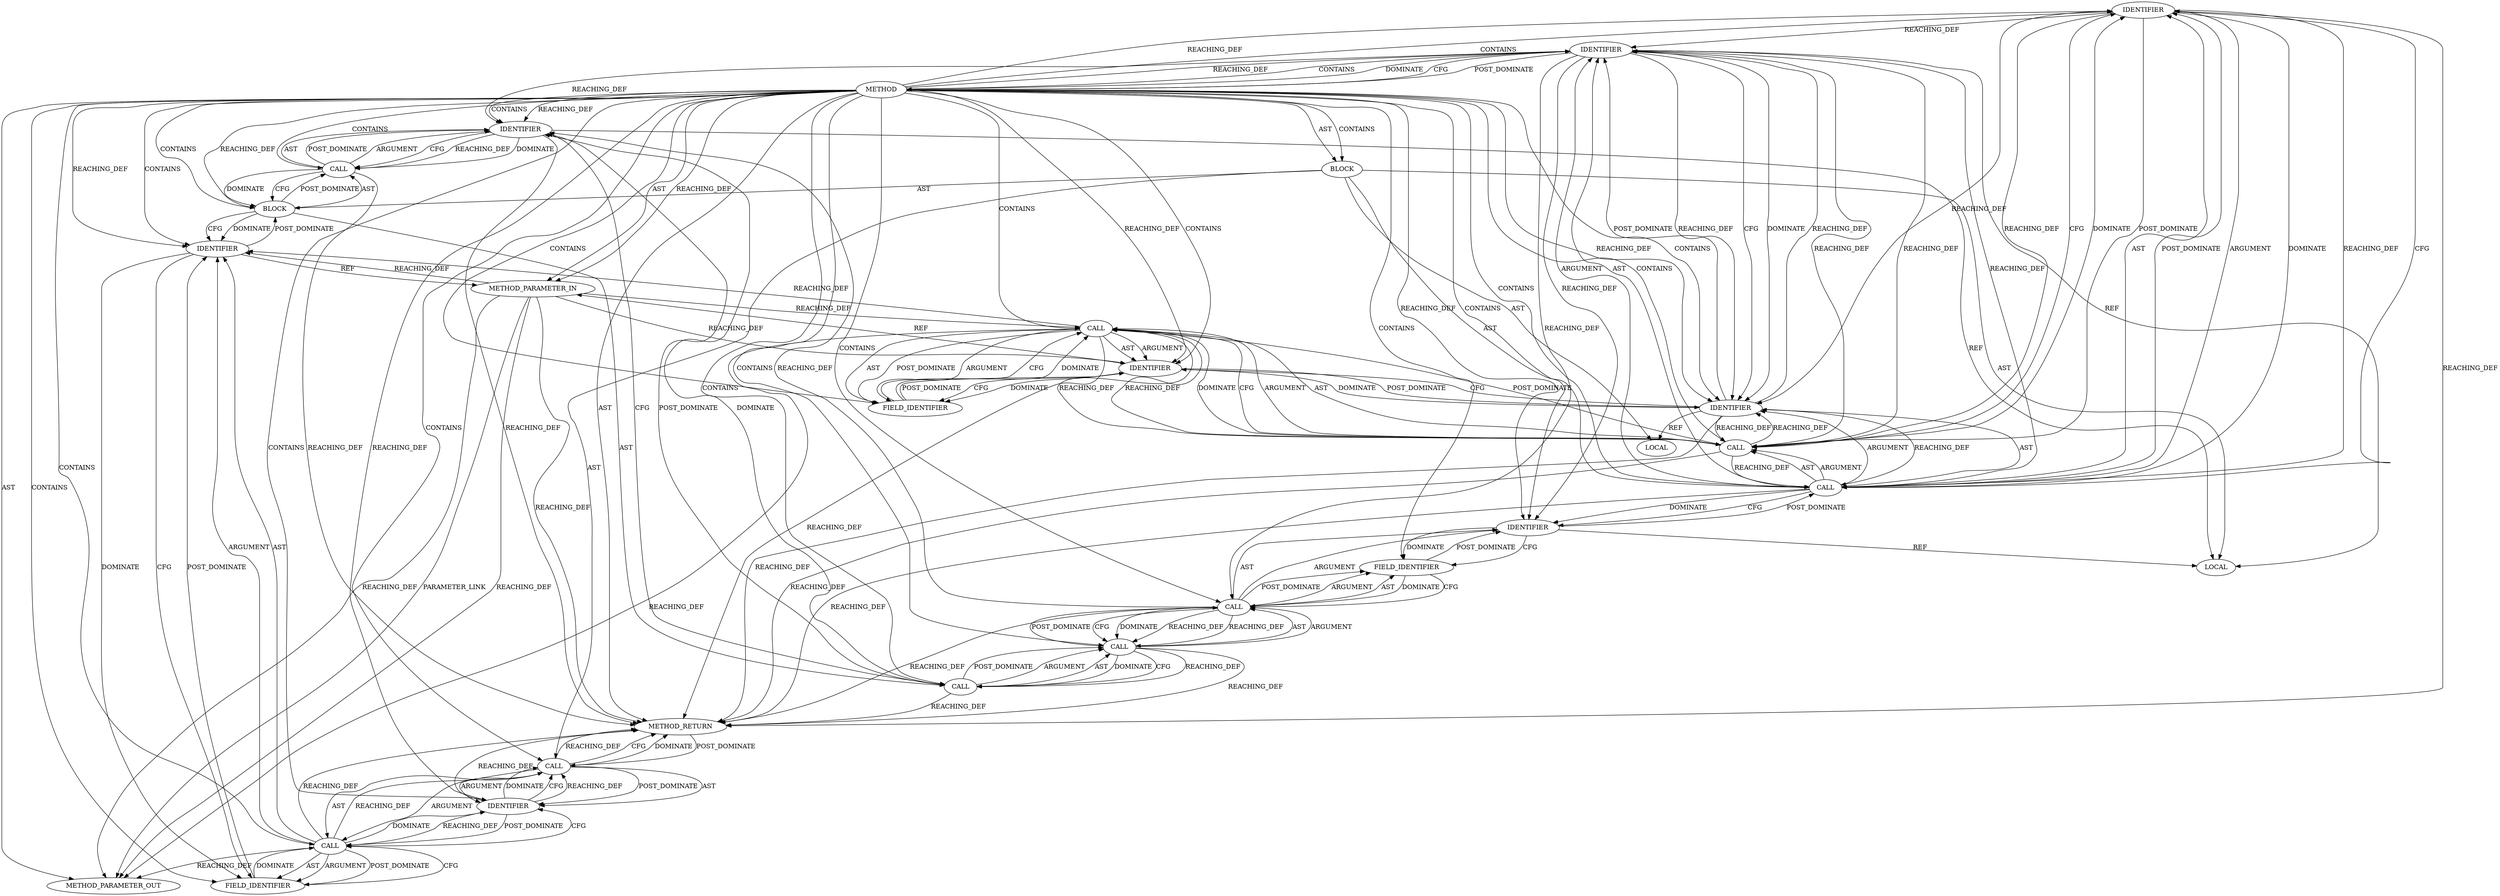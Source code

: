 digraph {
  1152 [label=IDENTIFIER ORDER=4 ARGUMENT_INDEX=4 CODE="list" COLUMN_NUMBER=67 LINE_NUMBER=151 TYPE_FULL_NAME="ANY" NAME="list"]
  1165 [label=IDENTIFIER ORDER=2 ARGUMENT_INDEX=2 CODE="NULL" COLUMN_NUMBER=33 LINE_NUMBER=156 TYPE_FULL_NAME="ANY" NAME="NULL"]
  1162 [label=CALL ORDER=1 ARGUMENT_INDEX=1 CODE="offload_ctx->retransmit_hint" COLUMN_NUMBER=2 METHOD_FULL_NAME="<operator>.indirectFieldAccess" LINE_NUMBER=156 TYPE_FULL_NAME="<empty>" DISPATCH_TYPE="STATIC_DISPATCH" SIGNATURE="" NAME="<operator>.indirectFieldAccess"]
  1160 [label=IDENTIFIER ORDER=1 ARGUMENT_INDEX=1 CODE="info" COLUMN_NUMBER=18 LINE_NUMBER=153 TYPE_FULL_NAME="tls_record_info*" NAME="info"]
  1140 [label=METHOD COLUMN_NUMBER=1 LINE_NUMBER=147 COLUMN_NUMBER_END=1 IS_EXTERNAL=false SIGNATURE="void delete_all_records (tls_offload_context_tx*)" NAME="delete_all_records" AST_PARENT_TYPE="TYPE_DECL" AST_PARENT_FULL_NAME="tls_device.c:<global>" ORDER=12 CODE="static void delete_all_records(struct tls_offload_context_tx *offload_ctx)
{
	struct tls_record_info *info, *temp;

	list_for_each_entry_safe(info, temp, &offload_ctx->records_list, list) {
		list_del(&info->list);
		destroy_record(info);
	}

	offload_ctx->retransmit_hint = NULL;
}" FULL_NAME="delete_all_records" LINE_NUMBER_END=157 FILENAME="tls_device.c"]
  1159 [label=CALL ORDER=2 ARGUMENT_INDEX=-1 CODE="destroy_record(info)" COLUMN_NUMBER=3 METHOD_FULL_NAME="destroy_record" LINE_NUMBER=153 TYPE_FULL_NAME="<empty>" DISPATCH_TYPE="STATIC_DISPATCH" SIGNATURE="" NAME="destroy_record"]
  1154 [label=CALL ORDER=1 ARGUMENT_INDEX=-1 CODE="list_del(&info->list)" COLUMN_NUMBER=3 METHOD_FULL_NAME="list_del" LINE_NUMBER=152 TYPE_FULL_NAME="<empty>" DISPATCH_TYPE="STATIC_DISPATCH" SIGNATURE="" NAME="list_del"]
  1143 [label=LOCAL ORDER=1 CODE="struct tls_record_info* info" COLUMN_NUMBER=25 LINE_NUMBER=149 TYPE_FULL_NAME="tls_record_info*" NAME="info"]
  1157 [label=IDENTIFIER ORDER=1 ARGUMENT_INDEX=1 CODE="info" COLUMN_NUMBER=13 LINE_NUMBER=152 TYPE_FULL_NAME="tls_record_info*" NAME="info"]
  1158 [label=FIELD_IDENTIFIER ORDER=2 ARGUMENT_INDEX=2 CODE="list" COLUMN_NUMBER=13 LINE_NUMBER=152 CANONICAL_NAME="list"]
  1149 [label=CALL ORDER=1 ARGUMENT_INDEX=1 CODE="offload_ctx->records_list" COLUMN_NUMBER=40 METHOD_FULL_NAME="<operator>.indirectFieldAccess" LINE_NUMBER=151 TYPE_FULL_NAME="<empty>" DISPATCH_TYPE="STATIC_DISPATCH" SIGNATURE="" NAME="<operator>.indirectFieldAccess"]
  1156 [label=CALL ORDER=1 ARGUMENT_INDEX=1 CODE="info->list" COLUMN_NUMBER=13 METHOD_FULL_NAME="<operator>.indirectFieldAccess" LINE_NUMBER=152 TYPE_FULL_NAME="<empty>" DISPATCH_TYPE="STATIC_DISPATCH" SIGNATURE="" NAME="<operator>.indirectFieldAccess"]
  1146 [label=IDENTIFIER ORDER=1 ARGUMENT_INDEX=1 CODE="info" COLUMN_NUMBER=27 LINE_NUMBER=151 TYPE_FULL_NAME="tls_record_info*" NAME="info"]
  1150 [label=IDENTIFIER ORDER=1 ARGUMENT_INDEX=1 CODE="offload_ctx" COLUMN_NUMBER=40 LINE_NUMBER=151 TYPE_FULL_NAME="tls_offload_context_tx*" NAME="offload_ctx"]
  1148 [label=CALL ORDER=3 ARGUMENT_INDEX=3 CODE="&offload_ctx->records_list" COLUMN_NUMBER=39 METHOD_FULL_NAME="<operator>.addressOf" LINE_NUMBER=151 TYPE_FULL_NAME="<empty>" DISPATCH_TYPE="STATIC_DISPATCH" SIGNATURE="" NAME="<operator>.addressOf"]
  1142 [label=BLOCK ORDER=2 ARGUMENT_INDEX=-1 CODE="{
	struct tls_record_info *info, *temp;

	list_for_each_entry_safe(info, temp, &offload_ctx->records_list, list) {
		list_del(&info->list);
		destroy_record(info);
	}

	offload_ctx->retransmit_hint = NULL;
}" COLUMN_NUMBER=1 LINE_NUMBER=148 TYPE_FULL_NAME="void"]
  1161 [label=CALL ORDER=5 ARGUMENT_INDEX=-1 CODE="offload_ctx->retransmit_hint = NULL" COLUMN_NUMBER=2 METHOD_FULL_NAME="<operator>.assignment" LINE_NUMBER=156 TYPE_FULL_NAME="<empty>" DISPATCH_TYPE="STATIC_DISPATCH" SIGNATURE="" NAME="<operator>.assignment"]
  1145 [label=CALL ORDER=3 ARGUMENT_INDEX=-1 CODE="list_for_each_entry_safe(info, temp, &offload_ctx->records_list, list)" COLUMN_NUMBER=2 METHOD_FULL_NAME="list_for_each_entry_safe" LINE_NUMBER=151 TYPE_FULL_NAME="<empty>" DISPATCH_TYPE="STATIC_DISPATCH" SIGNATURE="" NAME="list_for_each_entry_safe"]
  1144 [label=LOCAL ORDER=2 CODE="struct tls_record_info* temp" COLUMN_NUMBER=32 LINE_NUMBER=149 TYPE_FULL_NAME="tls_record_info*" NAME="temp"]
  1151 [label=FIELD_IDENTIFIER ORDER=2 ARGUMENT_INDEX=2 CODE="records_list" COLUMN_NUMBER=40 LINE_NUMBER=151 CANONICAL_NAME="records_list"]
  21286 [label=METHOD_PARAMETER_OUT ORDER=1 CODE="struct tls_offload_context_tx *offload_ctx" IS_VARIADIC=false COLUMN_NUMBER=32 LINE_NUMBER=147 TYPE_FULL_NAME="tls_offload_context_tx*" EVALUATION_STRATEGY="BY_VALUE" INDEX=1 NAME="offload_ctx"]
  1141 [label=METHOD_PARAMETER_IN ORDER=1 CODE="struct tls_offload_context_tx *offload_ctx" IS_VARIADIC=false COLUMN_NUMBER=32 LINE_NUMBER=147 TYPE_FULL_NAME="tls_offload_context_tx*" EVALUATION_STRATEGY="BY_VALUE" INDEX=1 NAME="offload_ctx"]
  1163 [label=IDENTIFIER ORDER=1 ARGUMENT_INDEX=1 CODE="offload_ctx" COLUMN_NUMBER=2 LINE_NUMBER=156 TYPE_FULL_NAME="tls_offload_context_tx*" NAME="offload_ctx"]
  1164 [label=FIELD_IDENTIFIER ORDER=2 ARGUMENT_INDEX=2 CODE="retransmit_hint" COLUMN_NUMBER=2 LINE_NUMBER=156 CANONICAL_NAME="retransmit_hint"]
  1147 [label=IDENTIFIER ORDER=2 ARGUMENT_INDEX=2 CODE="temp" COLUMN_NUMBER=33 LINE_NUMBER=151 TYPE_FULL_NAME="tls_record_info*" NAME="temp"]
  1155 [label=CALL ORDER=1 ARGUMENT_INDEX=1 CODE="&info->list" COLUMN_NUMBER=12 METHOD_FULL_NAME="<operator>.addressOf" LINE_NUMBER=152 TYPE_FULL_NAME="<empty>" DISPATCH_TYPE="STATIC_DISPATCH" SIGNATURE="" NAME="<operator>.addressOf"]
  1166 [label=METHOD_RETURN ORDER=3 CODE="RET" COLUMN_NUMBER=1 LINE_NUMBER=147 TYPE_FULL_NAME="void" EVALUATION_STRATEGY="BY_VALUE"]
  1153 [label=BLOCK ORDER=4 ARGUMENT_INDEX=4 CODE="{
		list_del(&info->list);
		destroy_record(info);
	}" COLUMN_NUMBER=73 LINE_NUMBER=151 TYPE_FULL_NAME="void"]
  1141 -> 1149 [label=REACHING_DEF VARIABLE="offload_ctx"]
  1161 -> 1162 [label=AST ]
  1156 -> 1155 [label=CFG ]
  1153 -> 1163 [label=CFG ]
  1152 -> 1148 [label=POST_DOMINATE ]
  1147 -> 1148 [label=REACHING_DEF VARIABLE="temp"]
  1146 -> 1157 [label=REACHING_DEF VARIABLE="info"]
  1145 -> 1148 [label=AST ]
  1141 -> 1163 [label=REACHING_DEF VARIABLE="offload_ctx"]
  1161 -> 1162 [label=ARGUMENT ]
  1152 -> 1145 [label=REACHING_DEF VARIABLE="list"]
  1149 -> 1148 [label=CFG ]
  1140 -> 1165 [label=CONTAINS ]
  1149 -> 21286 [label=REACHING_DEF VARIABLE="offload_ctx->records_list"]
  1149 -> 1148 [label=REACHING_DEF VARIABLE="offload_ctx->records_list"]
  1149 -> 1148 [label=REACHING_DEF VARIABLE="offload_ctx->records_list"]
  1164 -> 1163 [label=POST_DOMINATE ]
  1165 -> 1166 [label=REACHING_DEF VARIABLE="NULL"]
  1152 -> 1166 [label=REACHING_DEF VARIABLE="list"]
  1152 -> 1148 [label=REACHING_DEF VARIABLE="list"]
  1140 -> 1149 [label=CONTAINS ]
  1162 -> 1165 [label=CFG ]
  1165 -> 1162 [label=REACHING_DEF VARIABLE="NULL"]
  1145 -> 1146 [label=ARGUMENT ]
  1159 -> 1160 [label=AST ]
  1140 -> 1150 [label=REACHING_DEF VARIABLE=""]
  1147 -> 1150 [label=CFG ]
  1145 -> 1148 [label=ARGUMENT ]
  1154 -> 1166 [label=REACHING_DEF VARIABLE="list_del(&info->list)"]
  1151 -> 1149 [label=CFG ]
  1160 -> 1143 [label=REF ]
  1146 -> 1143 [label=REF ]
  1148 -> 1152 [label=CFG ]
  1155 -> 1154 [label=REACHING_DEF VARIABLE="&info->list"]
  1162 -> 1163 [label=AST ]
  1163 -> 1164 [label=DOMINATE ]
  1140 -> 1147 [label=CONTAINS ]
  1150 -> 1151 [label=CFG ]
  1140 -> 1157 [label=REACHING_DEF VARIABLE=""]
  1140 -> 1163 [label=REACHING_DEF VARIABLE=""]
  1153 -> 1154 [label=AST ]
  1148 -> 1149 [label=ARGUMENT ]
  1155 -> 1156 [label=AST ]
  1147 -> 1166 [label=REACHING_DEF VARIABLE="temp"]
  1142 -> 1143 [label=AST ]
  1159 -> 1153 [label=DOMINATE ]
  1140 -> 1145 [label=CONTAINS ]
  1157 -> 1158 [label=CFG ]
  1145 -> 1157 [label=CFG ]
  1162 -> 1165 [label=DOMINATE ]
  1140 -> 1147 [label=REACHING_DEF VARIABLE=""]
  1162 -> 1164 [label=AST ]
  1160 -> 1159 [label=CFG ]
  1140 -> 1155 [label=CONTAINS ]
  1142 -> 1145 [label=AST ]
  1146 -> 1156 [label=REACHING_DEF VARIABLE="info"]
  1148 -> 1145 [label=REACHING_DEF VARIABLE="&offload_ctx->records_list"]
  1145 -> 1157 [label=DOMINATE ]
  1153 -> 1159 [label=POST_DOMINATE ]
  1140 -> 1156 [label=CONTAINS ]
  1166 -> 1161 [label=POST_DOMINATE ]
  1140 -> 1141 [label=AST ]
  1157 -> 1143 [label=REF ]
  1153 -> 1159 [label=AST ]
  1157 -> 1145 [label=POST_DOMINATE ]
  1148 -> 1149 [label=AST ]
  1145 -> 1152 [label=AST ]
  1160 -> 1159 [label=REACHING_DEF VARIABLE="info"]
  1151 -> 1150 [label=POST_DOMINATE ]
  1162 -> 1163 [label=ARGUMENT ]
  1146 -> 1147 [label=REACHING_DEF VARIABLE="info"]
  1145 -> 1147 [label=AST ]
  1156 -> 1157 [label=AST ]
  1140 -> 1165 [label=REACHING_DEF VARIABLE=""]
  1161 -> 1166 [label=REACHING_DEF VARIABLE="offload_ctx->retransmit_hint = NULL"]
  1140 -> 1153 [label=CONTAINS ]
  1164 -> 1162 [label=CFG ]
  1161 -> 1165 [label=POST_DOMINATE ]
  1161 -> 1165 [label=AST ]
  1147 -> 1146 [label=REACHING_DEF VARIABLE="temp"]
  1140 -> 1160 [label=CONTAINS ]
  1165 -> 1161 [label=DOMINATE ]
  1156 -> 1158 [label=POST_DOMINATE ]
  1140 -> 1159 [label=CONTAINS ]
  1140 -> 1158 [label=CONTAINS ]
  1164 -> 1162 [label=DOMINATE ]
  1141 -> 1150 [label=REACHING_DEF VARIABLE="offload_ctx"]
  1154 -> 1160 [label=DOMINATE ]
  1152 -> 1145 [label=CFG ]
  1162 -> 21286 [label=REACHING_DEF VARIABLE="offload_ctx->retransmit_hint"]
  1154 -> 1155 [label=POST_DOMINATE ]
  1153 -> 1163 [label=DOMINATE ]
  1155 -> 1156 [label=ARGUMENT ]
  1162 -> 1161 [label=REACHING_DEF VARIABLE="offload_ctx->retransmit_hint"]
  1142 -> 1153 [label=AST ]
  1149 -> 1151 [label=AST ]
  1165 -> 1161 [label=CFG ]
  1156 -> 1155 [label=DOMINATE ]
  1140 -> 1141 [label=REACHING_DEF VARIABLE=""]
  1146 -> 1160 [label=REACHING_DEF VARIABLE="info"]
  1160 -> 1154 [label=POST_DOMINATE ]
  1156 -> 1158 [label=ARGUMENT ]
  1162 -> 1164 [label=ARGUMENT ]
  1140 -> 1150 [label=CONTAINS ]
  1140 -> 1153 [label=REACHING_DEF VARIABLE=""]
  1148 -> 1147 [label=REACHING_DEF VARIABLE="&offload_ctx->records_list"]
  1147 -> 1146 [label=POST_DOMINATE ]
  1154 -> 1155 [label=ARGUMENT ]
  1156 -> 1166 [label=REACHING_DEF VARIABLE="info->list"]
  1165 -> 1162 [label=POST_DOMINATE ]
  1145 -> 1147 [label=ARGUMENT ]
  1149 -> 1150 [label=ARGUMENT ]
  1158 -> 1157 [label=POST_DOMINATE ]
  1141 -> 21286 [label=REACHING_DEF VARIABLE="offload_ctx"]
  1141 -> 21286 [label=REACHING_DEF VARIABLE="offload_ctx"]
  1154 -> 1155 [label=AST ]
  1147 -> 1145 [label=REACHING_DEF VARIABLE="temp"]
  1155 -> 1154 [label=DOMINATE ]
  1150 -> 1141 [label=REF ]
  1161 -> 1165 [label=ARGUMENT ]
  1161 -> 1166 [label=CFG ]
  1148 -> 1152 [label=DOMINATE ]
  1145 -> 1146 [label=AST ]
  1158 -> 1156 [label=DOMINATE ]
  1140 -> 1146 [label=REACHING_DEF VARIABLE=""]
  1159 -> 1160 [label=POST_DOMINATE ]
  1155 -> 1154 [label=CFG ]
  1145 -> 1152 [label=POST_DOMINATE ]
  1140 -> 1152 [label=CONTAINS ]
  1140 -> 1151 [label=CONTAINS ]
  1149 -> 1166 [label=REACHING_DEF VARIABLE="offload_ctx->records_list"]
  1163 -> 1141 [label=REF ]
  1140 -> 21286 [label=AST ]
  1162 -> 1164 [label=POST_DOMINATE ]
  1149 -> 1151 [label=POST_DOMINATE ]
  1141 -> 21286 [label=PARAMETER_LINK ]
  1149 -> 1151 [label=ARGUMENT ]
  1150 -> 1151 [label=DOMINATE ]
  1140 -> 1163 [label=CONTAINS ]
  1161 -> 1166 [label=DOMINATE ]
  1154 -> 1160 [label=CFG ]
  1147 -> 1144 [label=REF ]
  1152 -> 1146 [label=REACHING_DEF VARIABLE="list"]
  1140 -> 1160 [label=REACHING_DEF VARIABLE=""]
  1146 -> 1148 [label=REACHING_DEF VARIABLE="info"]
  1160 -> 1159 [label=DOMINATE ]
  1142 -> 1144 [label=AST ]
  1142 -> 1161 [label=AST ]
  1140 -> 1142 [label=AST ]
  1163 -> 1153 [label=POST_DOMINATE ]
  1140 -> 1166 [label=AST ]
  1156 -> 1155 [label=REACHING_DEF VARIABLE="info->list"]
  1156 -> 1155 [label=REACHING_DEF VARIABLE="info->list"]
  1140 -> 1146 [label=CONTAINS ]
  1146 -> 1145 [label=REACHING_DEF VARIABLE="info"]
  1146 -> 1140 [label=POST_DOMINATE ]
  1140 -> 1154 [label=CONTAINS ]
  1140 -> 1146 [label=DOMINATE ]
  1155 -> 1166 [label=REACHING_DEF VARIABLE="&info->list"]
  1156 -> 1160 [label=REACHING_DEF VARIABLE="info->list"]
  1152 -> 1147 [label=REACHING_DEF VARIABLE="list"]
  1159 -> 1166 [label=REACHING_DEF VARIABLE="destroy_record(info)"]
  1140 -> 1148 [label=CONTAINS ]
  1157 -> 1158 [label=DOMINATE ]
  1148 -> 1149 [label=POST_DOMINATE ]
  1140 -> 1142 [label=CONTAINS ]
  1155 -> 1156 [label=POST_DOMINATE ]
  1146 -> 1147 [label=CFG ]
  1141 -> 1166 [label=REACHING_DEF VARIABLE="offload_ctx"]
  1145 -> 1152 [label=ARGUMENT ]
  1149 -> 1163 [label=REACHING_DEF VARIABLE="offload_ctx->records_list"]
  1156 -> 1158 [label=AST ]
  1149 -> 1148 [label=DOMINATE ]
  1160 -> 1166 [label=REACHING_DEF VARIABLE="info"]
  1158 -> 1156 [label=CFG ]
  1163 -> 1164 [label=CFG ]
  1140 -> 1161 [label=CONTAINS ]
  1149 -> 1150 [label=AST ]
  1159 -> 1153 [label=CFG ]
  1140 -> 1157 [label=CONTAINS ]
  1140 -> 1164 [label=CONTAINS ]
  1140 -> 1162 [label=CONTAINS ]
  1156 -> 1157 [label=ARGUMENT ]
  1148 -> 1166 [label=REACHING_DEF VARIABLE="&offload_ctx->records_list"]
  1162 -> 1166 [label=REACHING_DEF VARIABLE="offload_ctx->retransmit_hint"]
  1145 -> 1166 [label=REACHING_DEF VARIABLE="list_for_each_entry_safe(info, temp, &offload_ctx->records_list, list)"]
  1150 -> 1147 [label=POST_DOMINATE ]
  1148 -> 1146 [label=REACHING_DEF VARIABLE="&offload_ctx->records_list"]
  1140 -> 1152 [label=REACHING_DEF VARIABLE=""]
  1159 -> 1160 [label=ARGUMENT ]
  1140 -> 1146 [label=CFG ]
  1146 -> 1147 [label=DOMINATE ]
  1152 -> 1145 [label=DOMINATE ]
  1147 -> 1150 [label=DOMINATE ]
  1151 -> 1149 [label=DOMINATE ]
  1165 -> 1161 [label=REACHING_DEF VARIABLE="NULL"]
}
